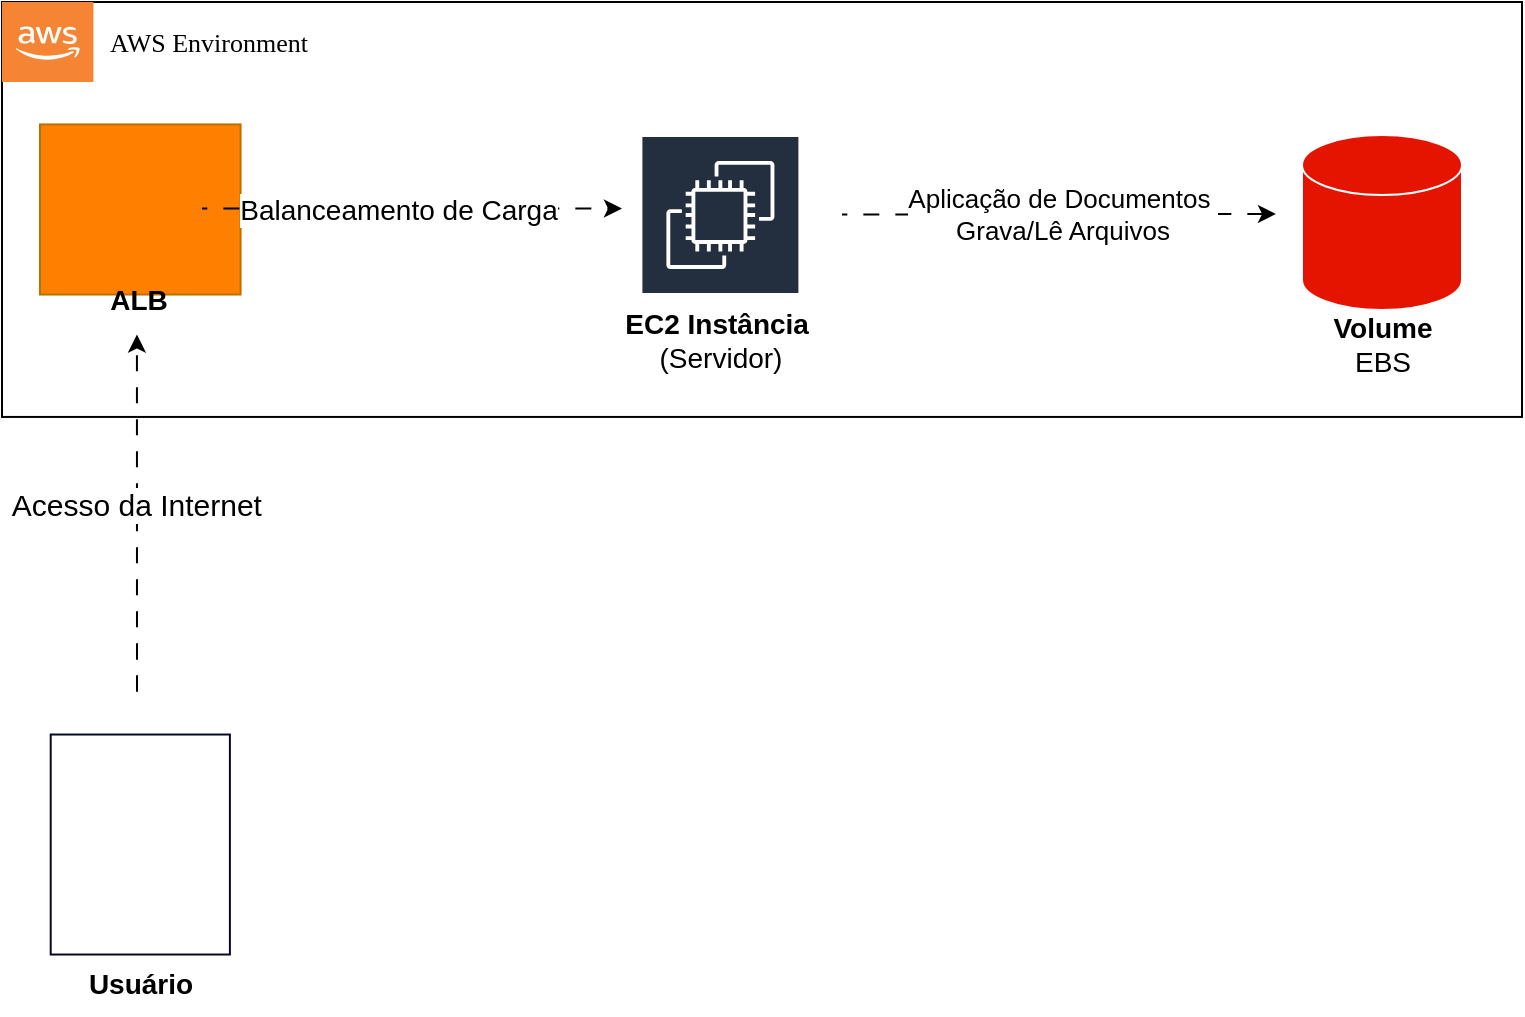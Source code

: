 <mxfile version="28.2.5">
  <diagram name="Página-1" id="5efUoGXB_t33m8M4Ef8l">
    <mxGraphModel dx="1501" dy="921" grid="1" gridSize="10" guides="1" tooltips="1" connect="1" arrows="1" fold="1" page="1" pageScale="1" pageWidth="827" pageHeight="1169" math="0" shadow="0" adaptiveColors="simple">
      <root>
        <mxCell id="0" />
        <mxCell id="1" parent="0" />
        <mxCell id="1gznpeQYacDQtW5oyxs8-26" value="" style="whiteSpace=wrap;html=1;" vertex="1" parent="1">
          <mxGeometry x="40" y="270" width="760" height="207.47" as="geometry" />
        </mxCell>
        <mxCell id="nBswQgiIqWVy4ySAW3zr-8" style="edgeStyle=orthogonalEdgeStyle;rounded=0;orthogonalLoop=1;jettySize=auto;html=1;strokeColor=#000000;flowAnimation=1;" parent="1" edge="1">
          <mxGeometry relative="1" as="geometry">
            <mxPoint x="107.47" y="436.26" as="targetPoint" />
            <mxPoint x="107.52" y="596.26" as="sourcePoint" />
            <Array as="points">
              <mxPoint x="107.56" y="618.79" />
              <mxPoint x="107.56" y="618.79" />
            </Array>
          </mxGeometry>
        </mxCell>
        <mxCell id="nBswQgiIqWVy4ySAW3zr-17" value="&lt;font&gt;Acesso da Internet&amp;nbsp;&lt;/font&gt;" style="edgeLabel;html=1;align=center;verticalAlign=middle;resizable=0;points=[];strokeColor=#FFFFFF;fontColor=#000000;fillColor=#182E3E;fontSize=15;" parent="nBswQgiIqWVy4ySAW3zr-8" vertex="1" connectable="0">
          <mxGeometry x="-0.132" y="-4" relative="1" as="geometry">
            <mxPoint x="-3" y="-32" as="offset" />
          </mxGeometry>
        </mxCell>
        <mxCell id="nBswQgiIqWVy4ySAW3zr-1" value="" style="shape=mxgraph.networks2.icon;aspect=fixed;fillColor=#FFFFFF;strokeColor=#07072A;network2IconShadow=1;network2bgFillColor=none;labelPosition=center;verticalLabelPosition=bottom;align=center;verticalAlign=top;network2Icon=mxgraph.networks2.user_female;network2IconXOffset=-0.001;network2IconYOffset=-0.003;network2IconW=0.81;network2IconH=0.994;labelBackgroundColor=none;fontColor=#FFFFFF;" parent="1" vertex="1">
          <mxGeometry x="64.35" y="636.26" width="89.6" height="110" as="geometry" />
        </mxCell>
        <mxCell id="nBswQgiIqWVy4ySAW3zr-4" value="" style="points=[];aspect=fixed;html=1;align=center;shadow=0;dashed=0;fillColor=#FF8000;strokeColor=#BD7000;shape=mxgraph.alibaba_cloud.alb_application_load_balancer_01;labelBackgroundColor=none;fontColor=#000000;" parent="1" vertex="1">
          <mxGeometry x="59" y="331.21" width="100.29" height="85.05" as="geometry" />
        </mxCell>
        <mxCell id="nBswQgiIqWVy4ySAW3zr-6" value="" style="shape=cylinder3;whiteSpace=wrap;html=1;boundedLbl=1;backgroundOutline=1;size=15;labelBackgroundColor=none;fillColor=#e51400;strokeColor=#FFFFFF;fontColor=#ffffff;" parent="1" vertex="1">
          <mxGeometry x="690" y="336.49" width="80" height="87.53" as="geometry" />
        </mxCell>
        <mxCell id="nBswQgiIqWVy4ySAW3zr-9" style="edgeStyle=orthogonalEdgeStyle;rounded=0;orthogonalLoop=1;jettySize=auto;html=1;strokeColor=#000000;flowAnimation=1;" parent="1" edge="1">
          <mxGeometry relative="1" as="geometry">
            <mxPoint x="350" y="373.26" as="targetPoint" />
            <mxPoint x="140" y="373.26" as="sourcePoint" />
          </mxGeometry>
        </mxCell>
        <mxCell id="1gznpeQYacDQtW5oyxs8-6" value="&lt;span style=&quot;color: rgba(0, 0, 0, 0); font-family: monospace; font-size: 0px; text-align: start; background-color: rgb(236, 236, 236);&quot;&gt;%3CmxGraphModel%3E%3Croot%3E%3CmxCell%20id%3D%220%22%2F%3E%3CmxCell%20id%3D%221%22%20parent%3D%220%22%2F%3E%3CmxCell%20id%3D%222%22%20value%3D%22Balanceamento%20de%20Carga%22%20style%3D%22edgeLabel%3Bhtml%3D1%3Balign%3Dcenter%3BverticalAlign%3Dmiddle%3Bresizable%3D0%3Bpoints%3D%5B%5D%3BstrokeColor%3D%23FFFFFF%3BfontColor%3D%23000000%3BfillColor%3D%23182E3E%3BfontSize%3D14%3B%22%20vertex%3D%221%22%20connectable%3D%220%22%20parent%3D%221%22%3E%3CmxGeometry%20x%3D%22459.29%22%20y%3D%22810.5%22%20as%3D%22geometry%22%2F%3E%3C%2FmxCell%3E%3C%2Froot%3E%3C%2FmxGraphModel%3E&lt;/span&gt;" style="edgeLabel;html=1;align=center;verticalAlign=middle;resizable=0;points=[];" vertex="1" connectable="0" parent="nBswQgiIqWVy4ySAW3zr-9">
          <mxGeometry x="-0.824" y="-2" relative="1" as="geometry">
            <mxPoint y="1" as="offset" />
          </mxGeometry>
        </mxCell>
        <mxCell id="1gznpeQYacDQtW5oyxs8-7" value="&lt;span&gt;Balanceamento de Carga&lt;/span&gt;" style="edgeLabel;html=1;align=center;verticalAlign=middle;resizable=0;points=[];fontSize=14;" vertex="1" connectable="0" parent="nBswQgiIqWVy4ySAW3zr-9">
          <mxGeometry x="-0.235" y="1" relative="1" as="geometry">
            <mxPoint x="17" y="1" as="offset" />
          </mxGeometry>
        </mxCell>
        <mxCell id="nBswQgiIqWVy4ySAW3zr-13" value="ALB" style="text;html=1;align=center;verticalAlign=middle;resizable=0;points=[];autosize=1;strokeColor=none;fillColor=none;fontStyle=1;fontSize=14;" parent="1" vertex="1">
          <mxGeometry x="83" y="403.73" width="50" height="30" as="geometry" />
        </mxCell>
        <mxCell id="nBswQgiIqWVy4ySAW3zr-22" value="Volume&lt;div&gt;&lt;span style=&quot;font-weight: normal;&quot;&gt;EBS&lt;/span&gt;&lt;/div&gt;" style="text;html=1;align=center;verticalAlign=middle;resizable=0;points=[];autosize=1;strokeColor=none;fillColor=none;fontStyle=1;fontSize=14;" parent="1" vertex="1">
          <mxGeometry x="695.0" y="416.26" width="70" height="50" as="geometry" />
        </mxCell>
        <mxCell id="nBswQgiIqWVy4ySAW3zr-24" value="Usuário " style="text;html=1;align=center;verticalAlign=middle;resizable=0;points=[];autosize=1;strokeColor=none;fillColor=none;fontStyle=1;fontSize=14;" parent="1" vertex="1">
          <mxGeometry x="74.15" y="746.26" width="70" height="30" as="geometry" />
        </mxCell>
        <mxCell id="1gznpeQYacDQtW5oyxs8-2" value="" style="sketch=0;outlineConnect=0;fontColor=#232F3E;gradientColor=none;strokeColor=#ffffff;fillColor=#232F3E;dashed=0;verticalLabelPosition=middle;verticalAlign=bottom;align=center;html=1;whiteSpace=wrap;fontSize=10;fontStyle=1;spacing=3;shape=mxgraph.aws4.productIcon;prIcon=mxgraph.aws4.ec2;" vertex="1" parent="1">
          <mxGeometry x="359.2" y="336.49" width="80" height="80" as="geometry" />
        </mxCell>
        <mxCell id="1gznpeQYacDQtW5oyxs8-3" value="&lt;b&gt;EC2 Instância&amp;nbsp;&lt;/b&gt;&lt;div&gt;(Servidor)&lt;/div&gt;" style="text;html=1;align=center;verticalAlign=middle;resizable=0;points=[];autosize=1;strokeColor=none;fillColor=none;fontSize=14;" vertex="1" parent="1">
          <mxGeometry x="339.2" y="413.73" width="120" height="50" as="geometry" />
        </mxCell>
        <mxCell id="1gznpeQYacDQtW5oyxs8-16" value="" style="edgeStyle=none;orthogonalLoop=1;jettySize=auto;html=1;rounded=0;flowAnimation=1;" edge="1" parent="1">
          <mxGeometry width="100" relative="1" as="geometry">
            <mxPoint x="460" y="376.26" as="sourcePoint" />
            <mxPoint x="677" y="375.97" as="targetPoint" />
            <Array as="points" />
          </mxGeometry>
        </mxCell>
        <mxCell id="1gznpeQYacDQtW5oyxs8-24" value="&lt;span style=&quot;color: rgba(0, 0, 0, 0); font-family: monospace; font-size: 0px; text-align: start; background-color: rgb(236, 236, 236);&quot;&gt;%3CmxGraphModel%3E%3Croot%3E%3CmxCell%20id%3D%220%22%2F%3E%3CmxCell%20id%3D%221%22%20parent%3D%220%22%2F%3E%3CmxCell%20id%3D%222%22%20value%3D%22%26lt%3Bspan%20style%3D%26quot%3Bcolor%3A%20rgb(0%2C%200%2C%200)%3B%20font-family%3A%20Helvetica%3B%20font-size%3A%2012px%3B%20font-style%3A%20normal%3B%20font-variant-ligatures%3A%20normal%3B%20font-variant-caps%3A%20normal%3B%20font-weight%3A%20400%3B%20letter-spacing%3A%20normal%3B%20orphans%3A%202%3B%20text-align%3A%20center%3B%20text-indent%3A%200px%3B%20text-transform%3A%20none%3B%20widows%3A%202%3B%20word-spacing%3A%200px%3B%20-webkit-text-stroke-width%3A%200px%3B%20white-space%3A%20nowrap%3B%20background-color%3A%20rgb(236%2C%20236%2C%20236)%3B%20text-decoration-thickness%3A%20initial%3B%20text-decoration-style%3A%20initial%3B%20text-decoration-color%3A%20initial%3B%20display%3A%20inline%20!important%3B%20float%3A%20none%3B%26quot%3B%26gt%3BAplica%C3%A7%C3%A3o%20de%20Documentos%26amp%3Bnbsp%3B%26lt%3B%2Fspan%26gt%3B%26lt%3Bdiv%20style%3D%26quot%3Bforced-color-adjust%3A%20none%3B%20color%3A%20rgb(0%2C%200%2C%200)%3B%20font-family%3A%20Helvetica%3B%20font-size%3A%2012px%3B%20font-style%3A%20normal%3B%20font-variant-ligatures%3A%20normal%3B%20font-variant-caps%3A%20normal%3B%20font-weight%3A%20400%3B%20letter-spacing%3A%20normal%3B%20orphans%3A%202%3B%20text-align%3A%20center%3B%20text-indent%3A%200px%3B%20text-transform%3A%20none%3B%20widows%3A%202%3B%20word-spacing%3A%200px%3B%20-webkit-text-stroke-width%3A%200px%3B%20white-space%3A%20nowrap%3B%20background-color%3A%20rgb(236%2C%20236%2C%20236)%3B%20text-decoration-thickness%3A%20initial%3B%20text-decoration-style%3A%20initial%3B%20text-decoration-color%3A%20initial%3B%26quot%3B%26gt%3B%26lt%3Bfont%20style%3D%26quot%3Bforced-color-adjust%3A%20none%3B%20font-size%3A%2011px%3B%26quot%3B%26gt%3BGrava%2FL%C3%AA%20Arquivos%26lt%3B%2Ffont%26gt%3B%26lt%3B%2Fdiv%26gt%3B%22%20style%3D%22text%3Bhtml%3D1%3Balign%3Dcenter%3BverticalAlign%3Dmiddle%3Bresizable%3D0%3Bpoints%3D%5B%5D%3Bautosize%3D1%3BstrokeColor%3Dnone%3BfillColor%3Dnone%3B%22%20vertex%3D%221%22%20parent%3D%221%22%3E%3CmxGeometry%20x%3D%22520%22%20y%3D%22640%22%20width%3D%22170%22%20height%3D%2240%22%20as%3D%22geometry%22%2F%3E%3C%2FmxCell%3E%3C%2Froot%3E%3C%2FmxGraphModel%3E&lt;/span&gt;" style="edgeLabel;html=1;align=center;verticalAlign=middle;resizable=0;points=[];" vertex="1" connectable="0" parent="1gznpeQYacDQtW5oyxs8-16">
          <mxGeometry x="-0.194" relative="1" as="geometry">
            <mxPoint as="offset" />
          </mxGeometry>
        </mxCell>
        <mxCell id="1gznpeQYacDQtW5oyxs8-25" value="&lt;span style=&quot;float: none; color: rgb(0, 0, 0); display: inline !important;&quot;&gt;Aplicação de Documentos&amp;nbsp;&lt;/span&gt;&lt;div style=&quot;color: rgb(0, 0, 0);&quot;&gt;&lt;font&gt;Grava/Lê Arquivos&lt;/font&gt;&lt;/div&gt;" style="edgeLabel;html=1;align=center;verticalAlign=middle;resizable=0;points=[];fontSize=13;labelBackgroundColor=#FFFFFF;" vertex="1" connectable="0" parent="1gznpeQYacDQtW5oyxs8-16">
          <mxGeometry x="-0.136" relative="1" as="geometry">
            <mxPoint x="16" as="offset" />
          </mxGeometry>
        </mxCell>
        <mxCell id="1gznpeQYacDQtW5oyxs8-28" value="" style="outlineConnect=0;dashed=0;verticalLabelPosition=bottom;verticalAlign=top;align=center;html=1;shape=mxgraph.aws3.cloud_2;fillColor=#F58534;gradientColor=none;" vertex="1" parent="1">
          <mxGeometry x="40" y="270" width="45.71" height="40" as="geometry" />
        </mxCell>
        <mxCell id="1gznpeQYacDQtW5oyxs8-29" value="&lt;font&gt;AWS Environment&lt;/font&gt;" style="text;html=1;align=center;verticalAlign=middle;resizable=0;points=[];autosize=1;strokeColor=none;fillColor=none;fontFamily=Times New Roman;fontSize=13;" vertex="1" parent="1">
          <mxGeometry x="83" y="275" width="120" height="30" as="geometry" />
        </mxCell>
      </root>
    </mxGraphModel>
  </diagram>
</mxfile>
